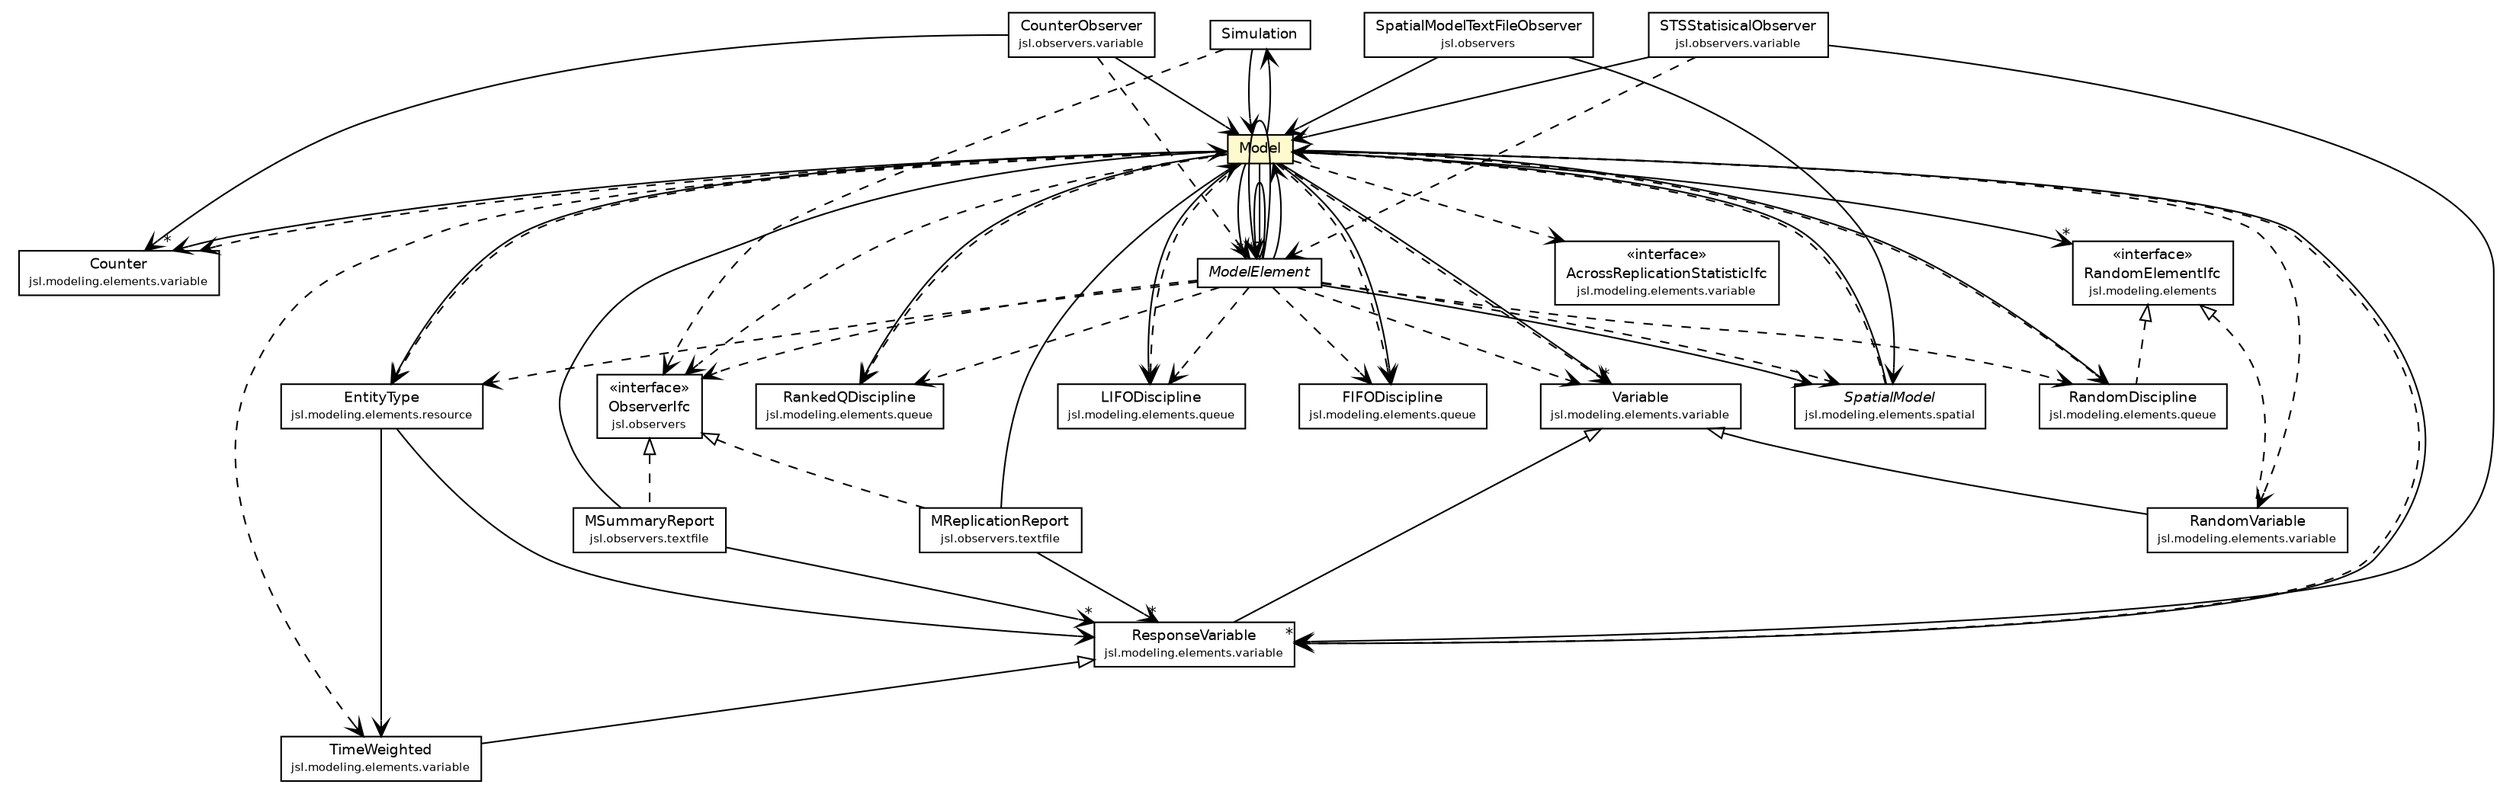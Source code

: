 #!/usr/local/bin/dot
#
# Class diagram 
# Generated by UMLGraph version 5.4 (http://www.umlgraph.org/)
#

digraph G {
	edge [fontname="Helvetica",fontsize=10,labelfontname="Helvetica",labelfontsize=10];
	node [fontname="Helvetica",fontsize=10,shape=plaintext];
	nodesep=0.25;
	ranksep=0.5;
	// jsl.modeling.Simulation
	c114297 [label=<<table title="jsl.modeling.Simulation" border="0" cellborder="1" cellspacing="0" cellpadding="2" port="p" href="./Simulation.html">
		<tr><td><table border="0" cellspacing="0" cellpadding="1">
<tr><td align="center" balign="center"> Simulation </td></tr>
		</table></td></tr>
		</table>>, URL="./Simulation.html", fontname="Helvetica", fontcolor="black", fontsize=9.0];
	// jsl.modeling.ModelElement
	c114304 [label=<<table title="jsl.modeling.ModelElement" border="0" cellborder="1" cellspacing="0" cellpadding="2" port="p" href="./ModelElement.html">
		<tr><td><table border="0" cellspacing="0" cellpadding="1">
<tr><td align="center" balign="center"><font face="Helvetica-Oblique"> ModelElement </font></td></tr>
		</table></td></tr>
		</table>>, URL="./ModelElement.html", fontname="Helvetica", fontcolor="black", fontsize=9.0];
	// jsl.modeling.Model
	c114307 [label=<<table title="jsl.modeling.Model" border="0" cellborder="1" cellspacing="0" cellpadding="2" port="p" bgcolor="lemonChiffon" href="./Model.html">
		<tr><td><table border="0" cellspacing="0" cellpadding="1">
<tr><td align="center" balign="center"> Model </td></tr>
		</table></td></tr>
		</table>>, URL="./Model.html", fontname="Helvetica", fontcolor="black", fontsize=9.0];
	// jsl.modeling.elements.RandomElementIfc
	c114330 [label=<<table title="jsl.modeling.elements.RandomElementIfc" border="0" cellborder="1" cellspacing="0" cellpadding="2" port="p" href="./elements/RandomElementIfc.html">
		<tr><td><table border="0" cellspacing="0" cellpadding="1">
<tr><td align="center" balign="center"> &#171;interface&#187; </td></tr>
<tr><td align="center" balign="center"> RandomElementIfc </td></tr>
<tr><td align="center" balign="center"><font point-size="7.0"> jsl.modeling.elements </font></td></tr>
		</table></td></tr>
		</table>>, URL="./elements/RandomElementIfc.html", fontname="Helvetica", fontcolor="black", fontsize=9.0];
	// jsl.modeling.elements.queue.RankedQDiscipline
	c114375 [label=<<table title="jsl.modeling.elements.queue.RankedQDiscipline" border="0" cellborder="1" cellspacing="0" cellpadding="2" port="p" href="./elements/queue/RankedQDiscipline.html">
		<tr><td><table border="0" cellspacing="0" cellpadding="1">
<tr><td align="center" balign="center"> RankedQDiscipline </td></tr>
<tr><td align="center" balign="center"><font point-size="7.0"> jsl.modeling.elements.queue </font></td></tr>
		</table></td></tr>
		</table>>, URL="./elements/queue/RankedQDiscipline.html", fontname="Helvetica", fontcolor="black", fontsize=9.0];
	// jsl.modeling.elements.queue.RandomDiscipline
	c114376 [label=<<table title="jsl.modeling.elements.queue.RandomDiscipline" border="0" cellborder="1" cellspacing="0" cellpadding="2" port="p" href="./elements/queue/RandomDiscipline.html">
		<tr><td><table border="0" cellspacing="0" cellpadding="1">
<tr><td align="center" balign="center"> RandomDiscipline </td></tr>
<tr><td align="center" balign="center"><font point-size="7.0"> jsl.modeling.elements.queue </font></td></tr>
		</table></td></tr>
		</table>>, URL="./elements/queue/RandomDiscipline.html", fontname="Helvetica", fontcolor="black", fontsize=9.0];
	// jsl.modeling.elements.queue.LIFODiscipline
	c114384 [label=<<table title="jsl.modeling.elements.queue.LIFODiscipline" border="0" cellborder="1" cellspacing="0" cellpadding="2" port="p" href="./elements/queue/LIFODiscipline.html">
		<tr><td><table border="0" cellspacing="0" cellpadding="1">
<tr><td align="center" balign="center"> LIFODiscipline </td></tr>
<tr><td align="center" balign="center"><font point-size="7.0"> jsl.modeling.elements.queue </font></td></tr>
		</table></td></tr>
		</table>>, URL="./elements/queue/LIFODiscipline.html", fontname="Helvetica", fontcolor="black", fontsize=9.0];
	// jsl.modeling.elements.queue.FIFODiscipline
	c114385 [label=<<table title="jsl.modeling.elements.queue.FIFODiscipline" border="0" cellborder="1" cellspacing="0" cellpadding="2" port="p" href="./elements/queue/FIFODiscipline.html">
		<tr><td><table border="0" cellspacing="0" cellpadding="1">
<tr><td align="center" balign="center"> FIFODiscipline </td></tr>
<tr><td align="center" balign="center"><font point-size="7.0"> jsl.modeling.elements.queue </font></td></tr>
		</table></td></tr>
		</table>>, URL="./elements/queue/FIFODiscipline.html", fontname="Helvetica", fontcolor="black", fontsize=9.0];
	// jsl.modeling.elements.resource.EntityType
	c114428 [label=<<table title="jsl.modeling.elements.resource.EntityType" border="0" cellborder="1" cellspacing="0" cellpadding="2" port="p" href="./elements/resource/EntityType.html">
		<tr><td><table border="0" cellspacing="0" cellpadding="1">
<tr><td align="center" balign="center"> EntityType </td></tr>
<tr><td align="center" balign="center"><font point-size="7.0"> jsl.modeling.elements.resource </font></td></tr>
		</table></td></tr>
		</table>>, URL="./elements/resource/EntityType.html", fontname="Helvetica", fontcolor="black", fontsize=9.0];
	// jsl.modeling.elements.spatial.SpatialModel
	c114462 [label=<<table title="jsl.modeling.elements.spatial.SpatialModel" border="0" cellborder="1" cellspacing="0" cellpadding="2" port="p" href="./elements/spatial/SpatialModel.html">
		<tr><td><table border="0" cellspacing="0" cellpadding="1">
<tr><td align="center" balign="center"><font face="Helvetica-Oblique"> SpatialModel </font></td></tr>
<tr><td align="center" balign="center"><font point-size="7.0"> jsl.modeling.elements.spatial </font></td></tr>
		</table></td></tr>
		</table>>, URL="./elements/spatial/SpatialModel.html", fontname="Helvetica", fontcolor="black", fontsize=9.0];
	// jsl.modeling.elements.variable.Variable
	c114514 [label=<<table title="jsl.modeling.elements.variable.Variable" border="0" cellborder="1" cellspacing="0" cellpadding="2" port="p" href="./elements/variable/Variable.html">
		<tr><td><table border="0" cellspacing="0" cellpadding="1">
<tr><td align="center" balign="center"> Variable </td></tr>
<tr><td align="center" balign="center"><font point-size="7.0"> jsl.modeling.elements.variable </font></td></tr>
		</table></td></tr>
		</table>>, URL="./elements/variable/Variable.html", fontname="Helvetica", fontcolor="black", fontsize=9.0];
	// jsl.modeling.elements.variable.TimeWeighted
	c114516 [label=<<table title="jsl.modeling.elements.variable.TimeWeighted" border="0" cellborder="1" cellspacing="0" cellpadding="2" port="p" href="./elements/variable/TimeWeighted.html">
		<tr><td><table border="0" cellspacing="0" cellpadding="1">
<tr><td align="center" balign="center"> TimeWeighted </td></tr>
<tr><td align="center" balign="center"><font point-size="7.0"> jsl.modeling.elements.variable </font></td></tr>
		</table></td></tr>
		</table>>, URL="./elements/variable/TimeWeighted.html", fontname="Helvetica", fontcolor="black", fontsize=9.0];
	// jsl.modeling.elements.variable.ResponseVariable
	c114520 [label=<<table title="jsl.modeling.elements.variable.ResponseVariable" border="0" cellborder="1" cellspacing="0" cellpadding="2" port="p" href="./elements/variable/ResponseVariable.html">
		<tr><td><table border="0" cellspacing="0" cellpadding="1">
<tr><td align="center" balign="center"> ResponseVariable </td></tr>
<tr><td align="center" balign="center"><font point-size="7.0"> jsl.modeling.elements.variable </font></td></tr>
		</table></td></tr>
		</table>>, URL="./elements/variable/ResponseVariable.html", fontname="Helvetica", fontcolor="black", fontsize=9.0];
	// jsl.modeling.elements.variable.RandomVariable
	c114522 [label=<<table title="jsl.modeling.elements.variable.RandomVariable" border="0" cellborder="1" cellspacing="0" cellpadding="2" port="p" href="./elements/variable/RandomVariable.html">
		<tr><td><table border="0" cellspacing="0" cellpadding="1">
<tr><td align="center" balign="center"> RandomVariable </td></tr>
<tr><td align="center" balign="center"><font point-size="7.0"> jsl.modeling.elements.variable </font></td></tr>
		</table></td></tr>
		</table>>, URL="./elements/variable/RandomVariable.html", fontname="Helvetica", fontcolor="black", fontsize=9.0];
	// jsl.modeling.elements.variable.Counter
	c114532 [label=<<table title="jsl.modeling.elements.variable.Counter" border="0" cellborder="1" cellspacing="0" cellpadding="2" port="p" href="./elements/variable/Counter.html">
		<tr><td><table border="0" cellspacing="0" cellpadding="1">
<tr><td align="center" balign="center"> Counter </td></tr>
<tr><td align="center" balign="center"><font point-size="7.0"> jsl.modeling.elements.variable </font></td></tr>
		</table></td></tr>
		</table>>, URL="./elements/variable/Counter.html", fontname="Helvetica", fontcolor="black", fontsize=9.0];
	// jsl.modeling.elements.variable.AcrossReplicationStatisticIfc
	c114541 [label=<<table title="jsl.modeling.elements.variable.AcrossReplicationStatisticIfc" border="0" cellborder="1" cellspacing="0" cellpadding="2" port="p" href="./elements/variable/AcrossReplicationStatisticIfc.html">
		<tr><td><table border="0" cellspacing="0" cellpadding="1">
<tr><td align="center" balign="center"> &#171;interface&#187; </td></tr>
<tr><td align="center" balign="center"> AcrossReplicationStatisticIfc </td></tr>
<tr><td align="center" balign="center"><font point-size="7.0"> jsl.modeling.elements.variable </font></td></tr>
		</table></td></tr>
		</table>>, URL="./elements/variable/AcrossReplicationStatisticIfc.html", fontname="Helvetica", fontcolor="black", fontsize=9.0];
	// jsl.observers.SpatialModelTextFileObserver
	c114557 [label=<<table title="jsl.observers.SpatialModelTextFileObserver" border="0" cellborder="1" cellspacing="0" cellpadding="2" port="p" href="../observers/SpatialModelTextFileObserver.html">
		<tr><td><table border="0" cellspacing="0" cellpadding="1">
<tr><td align="center" balign="center"> SpatialModelTextFileObserver </td></tr>
<tr><td align="center" balign="center"><font point-size="7.0"> jsl.observers </font></td></tr>
		</table></td></tr>
		</table>>, URL="../observers/SpatialModelTextFileObserver.html", fontname="Helvetica", fontcolor="black", fontsize=9.0];
	// jsl.observers.ObserverIfc
	c114559 [label=<<table title="jsl.observers.ObserverIfc" border="0" cellborder="1" cellspacing="0" cellpadding="2" port="p" href="../observers/ObserverIfc.html">
		<tr><td><table border="0" cellspacing="0" cellpadding="1">
<tr><td align="center" balign="center"> &#171;interface&#187; </td></tr>
<tr><td align="center" balign="center"> ObserverIfc </td></tr>
<tr><td align="center" balign="center"><font point-size="7.0"> jsl.observers </font></td></tr>
		</table></td></tr>
		</table>>, URL="../observers/ObserverIfc.html", fontname="Helvetica", fontcolor="black", fontsize=9.0];
	// jsl.observers.textfile.MSummaryReport
	c114574 [label=<<table title="jsl.observers.textfile.MSummaryReport" border="0" cellborder="1" cellspacing="0" cellpadding="2" port="p" href="../observers/textfile/MSummaryReport.html">
		<tr><td><table border="0" cellspacing="0" cellpadding="1">
<tr><td align="center" balign="center"> MSummaryReport </td></tr>
<tr><td align="center" balign="center"><font point-size="7.0"> jsl.observers.textfile </font></td></tr>
		</table></td></tr>
		</table>>, URL="../observers/textfile/MSummaryReport.html", fontname="Helvetica", fontcolor="black", fontsize=9.0];
	// jsl.observers.textfile.MReplicationReport
	c114575 [label=<<table title="jsl.observers.textfile.MReplicationReport" border="0" cellborder="1" cellspacing="0" cellpadding="2" port="p" href="../observers/textfile/MReplicationReport.html">
		<tr><td><table border="0" cellspacing="0" cellpadding="1">
<tr><td align="center" balign="center"> MReplicationReport </td></tr>
<tr><td align="center" balign="center"><font point-size="7.0"> jsl.observers.textfile </font></td></tr>
		</table></td></tr>
		</table>>, URL="../observers/textfile/MReplicationReport.html", fontname="Helvetica", fontcolor="black", fontsize=9.0];
	// jsl.observers.variable.STSStatisicalObserver
	c114582 [label=<<table title="jsl.observers.variable.STSStatisicalObserver" border="0" cellborder="1" cellspacing="0" cellpadding="2" port="p" href="../observers/variable/STSStatisicalObserver.html">
		<tr><td><table border="0" cellspacing="0" cellpadding="1">
<tr><td align="center" balign="center"> STSStatisicalObserver </td></tr>
<tr><td align="center" balign="center"><font point-size="7.0"> jsl.observers.variable </font></td></tr>
		</table></td></tr>
		</table>>, URL="../observers/variable/STSStatisicalObserver.html", fontname="Helvetica", fontcolor="black", fontsize=9.0];
	// jsl.observers.variable.CounterObserver
	c114583 [label=<<table title="jsl.observers.variable.CounterObserver" border="0" cellborder="1" cellspacing="0" cellpadding="2" port="p" href="../observers/variable/CounterObserver.html">
		<tr><td><table border="0" cellspacing="0" cellpadding="1">
<tr><td align="center" balign="center"> CounterObserver </td></tr>
<tr><td align="center" balign="center"><font point-size="7.0"> jsl.observers.variable </font></td></tr>
		</table></td></tr>
		</table>>, URL="../observers/variable/CounterObserver.html", fontname="Helvetica", fontcolor="black", fontsize=9.0];
	//jsl.modeling.Model extends jsl.modeling.ModelElement
	c114304:p -> c114307:p [dir=back,arrowtail=empty];
	//jsl.modeling.elements.queue.RandomDiscipline implements jsl.modeling.elements.RandomElementIfc
	c114330:p -> c114376:p [dir=back,arrowtail=empty,style=dashed];
	//jsl.modeling.elements.variable.TimeWeighted extends jsl.modeling.elements.variable.ResponseVariable
	c114520:p -> c114516:p [dir=back,arrowtail=empty];
	//jsl.modeling.elements.variable.ResponseVariable extends jsl.modeling.elements.variable.Variable
	c114514:p -> c114520:p [dir=back,arrowtail=empty];
	//jsl.modeling.elements.variable.RandomVariable extends jsl.modeling.elements.variable.Variable
	c114514:p -> c114522:p [dir=back,arrowtail=empty];
	//jsl.modeling.elements.variable.RandomVariable implements jsl.modeling.elements.RandomElementIfc
	c114330:p -> c114522:p [dir=back,arrowtail=empty,style=dashed];
	//jsl.observers.textfile.MSummaryReport implements jsl.observers.ObserverIfc
	c114559:p -> c114574:p [dir=back,arrowtail=empty,style=dashed];
	//jsl.observers.textfile.MReplicationReport implements jsl.observers.ObserverIfc
	c114559:p -> c114575:p [dir=back,arrowtail=empty,style=dashed];
	// jsl.modeling.Simulation NAVASSOC jsl.modeling.Model
	c114297:p -> c114307:p [taillabel="", label="", headlabel="", fontname="Helvetica", fontcolor="black", fontsize=10.0, color="black", arrowhead=open];
	// jsl.modeling.ModelElement NAVASSOC jsl.modeling.elements.spatial.SpatialModel
	c114304:p -> c114462:p [taillabel="", label="", headlabel="", fontname="Helvetica", fontcolor="black", fontsize=10.0, color="black", arrowhead=open];
	// jsl.modeling.ModelElement NAVASSOC jsl.modeling.Model
	c114304:p -> c114307:p [taillabel="", label="", headlabel="", fontname="Helvetica", fontcolor="black", fontsize=10.0, color="black", arrowhead=open];
	// jsl.modeling.ModelElement NAVASSOC jsl.modeling.ModelElement
	c114304:p -> c114304:p [taillabel="", label="", headlabel="*", fontname="Helvetica", fontcolor="black", fontsize=10.0, color="black", arrowhead=open];
	// jsl.modeling.ModelElement NAVASSOC jsl.modeling.ModelElement
	c114304:p -> c114304:p [taillabel="", label="", headlabel="", fontname="Helvetica", fontcolor="black", fontsize=10.0, color="black", arrowhead=open];
	// jsl.modeling.Model NAVASSOC jsl.modeling.elements.variable.ResponseVariable
	c114307:p -> c114520:p [taillabel="", label="", headlabel="*", fontname="Helvetica", fontcolor="black", fontsize=10.0, color="black", arrowhead=open];
	// jsl.modeling.Model NAVASSOC jsl.modeling.elements.variable.Counter
	c114307:p -> c114532:p [taillabel="", label="", headlabel="*", fontname="Helvetica", fontcolor="black", fontsize=10.0, color="black", arrowhead=open];
	// jsl.modeling.Model NAVASSOC jsl.modeling.elements.variable.Variable
	c114307:p -> c114514:p [taillabel="", label="", headlabel="*", fontname="Helvetica", fontcolor="black", fontsize=10.0, color="black", arrowhead=open];
	// jsl.modeling.Model NAVASSOC jsl.modeling.elements.RandomElementIfc
	c114307:p -> c114330:p [taillabel="", label="", headlabel="*", fontname="Helvetica", fontcolor="black", fontsize=10.0, color="black", arrowhead=open];
	// jsl.modeling.Model NAVASSOC jsl.modeling.ModelElement
	c114307:p -> c114304:p [taillabel="", label="", headlabel="*", fontname="Helvetica", fontcolor="black", fontsize=10.0, color="black", arrowhead=open];
	// jsl.modeling.Model NAVASSOC jsl.modeling.Simulation
	c114307:p -> c114297:p [taillabel="", label="", headlabel="", fontname="Helvetica", fontcolor="black", fontsize=10.0, color="black", arrowhead=open];
	// jsl.modeling.Model NAVASSOC jsl.modeling.elements.resource.EntityType
	c114307:p -> c114428:p [taillabel="", label="", headlabel="", fontname="Helvetica", fontcolor="black", fontsize=10.0, color="black", arrowhead=open];
	// jsl.modeling.Model NAVASSOC jsl.modeling.elements.queue.FIFODiscipline
	c114307:p -> c114385:p [taillabel="", label="", headlabel="", fontname="Helvetica", fontcolor="black", fontsize=10.0, color="black", arrowhead=open];
	// jsl.modeling.Model NAVASSOC jsl.modeling.elements.queue.LIFODiscipline
	c114307:p -> c114384:p [taillabel="", label="", headlabel="", fontname="Helvetica", fontcolor="black", fontsize=10.0, color="black", arrowhead=open];
	// jsl.modeling.Model NAVASSOC jsl.modeling.elements.queue.RandomDiscipline
	c114307:p -> c114376:p [taillabel="", label="", headlabel="", fontname="Helvetica", fontcolor="black", fontsize=10.0, color="black", arrowhead=open];
	// jsl.modeling.Model NAVASSOC jsl.modeling.elements.queue.RankedQDiscipline
	c114307:p -> c114375:p [taillabel="", label="", headlabel="", fontname="Helvetica", fontcolor="black", fontsize=10.0, color="black", arrowhead=open];
	// jsl.modeling.elements.resource.EntityType NAVASSOC jsl.modeling.elements.variable.ResponseVariable
	c114428:p -> c114520:p [taillabel="", label="", headlabel="", fontname="Helvetica", fontcolor="black", fontsize=10.0, color="black", arrowhead=open];
	// jsl.modeling.elements.resource.EntityType NAVASSOC jsl.modeling.elements.variable.TimeWeighted
	c114428:p -> c114516:p [taillabel="", label="", headlabel="", fontname="Helvetica", fontcolor="black", fontsize=10.0, color="black", arrowhead=open];
	// jsl.modeling.elements.spatial.SpatialModel NAVASSOC jsl.modeling.Model
	c114462:p -> c114307:p [taillabel="", label="", headlabel="", fontname="Helvetica", fontcolor="black", fontsize=10.0, color="black", arrowhead=open];
	// jsl.observers.SpatialModelTextFileObserver NAVASSOC jsl.modeling.Model
	c114557:p -> c114307:p [taillabel="", label="", headlabel="", fontname="Helvetica", fontcolor="black", fontsize=10.0, color="black", arrowhead=open];
	// jsl.observers.SpatialModelTextFileObserver NAVASSOC jsl.modeling.elements.spatial.SpatialModel
	c114557:p -> c114462:p [taillabel="", label="", headlabel="", fontname="Helvetica", fontcolor="black", fontsize=10.0, color="black", arrowhead=open];
	// jsl.observers.textfile.MSummaryReport NAVASSOC jsl.modeling.elements.variable.ResponseVariable
	c114574:p -> c114520:p [taillabel="", label="", headlabel="*", fontname="Helvetica", fontcolor="black", fontsize=10.0, color="black", arrowhead=open];
	// jsl.observers.textfile.MSummaryReport NAVASSOC jsl.modeling.Model
	c114574:p -> c114307:p [taillabel="", label="", headlabel="", fontname="Helvetica", fontcolor="black", fontsize=10.0, color="black", arrowhead=open];
	// jsl.observers.textfile.MReplicationReport NAVASSOC jsl.modeling.elements.variable.ResponseVariable
	c114575:p -> c114520:p [taillabel="", label="", headlabel="*", fontname="Helvetica", fontcolor="black", fontsize=10.0, color="black", arrowhead=open];
	// jsl.observers.textfile.MReplicationReport NAVASSOC jsl.modeling.Model
	c114575:p -> c114307:p [taillabel="", label="", headlabel="", fontname="Helvetica", fontcolor="black", fontsize=10.0, color="black", arrowhead=open];
	// jsl.observers.variable.STSStatisicalObserver NAVASSOC jsl.modeling.elements.variable.ResponseVariable
	c114582:p -> c114520:p [taillabel="", label="", headlabel="", fontname="Helvetica", fontcolor="black", fontsize=10.0, color="black", arrowhead=open];
	// jsl.observers.variable.STSStatisicalObserver NAVASSOC jsl.modeling.Model
	c114582:p -> c114307:p [taillabel="", label="", headlabel="", fontname="Helvetica", fontcolor="black", fontsize=10.0, color="black", arrowhead=open];
	// jsl.observers.variable.CounterObserver NAVASSOC jsl.modeling.elements.variable.Counter
	c114583:p -> c114532:p [taillabel="", label="", headlabel="", fontname="Helvetica", fontcolor="black", fontsize=10.0, color="black", arrowhead=open];
	// jsl.observers.variable.CounterObserver NAVASSOC jsl.modeling.Model
	c114583:p -> c114307:p [taillabel="", label="", headlabel="", fontname="Helvetica", fontcolor="black", fontsize=10.0, color="black", arrowhead=open];
	// jsl.modeling.Simulation DEPEND jsl.observers.ObserverIfc
	c114297:p -> c114559:p [taillabel="", label="", headlabel="", fontname="Helvetica", fontcolor="black", fontsize=10.0, color="black", arrowhead=open, style=dashed];
	// jsl.modeling.ModelElement DEPEND jsl.modeling.elements.queue.FIFODiscipline
	c114304:p -> c114385:p [taillabel="", label="", headlabel="", fontname="Helvetica", fontcolor="black", fontsize=10.0, color="black", arrowhead=open, style=dashed];
	// jsl.modeling.ModelElement DEPEND jsl.modeling.elements.spatial.SpatialModel
	c114304:p -> c114462:p [taillabel="", label="", headlabel="", fontname="Helvetica", fontcolor="black", fontsize=10.0, color="black", arrowhead=open, style=dashed];
	// jsl.modeling.ModelElement DEPEND jsl.modeling.elements.resource.EntityType
	c114304:p -> c114428:p [taillabel="", label="", headlabel="", fontname="Helvetica", fontcolor="black", fontsize=10.0, color="black", arrowhead=open, style=dashed];
	// jsl.modeling.ModelElement DEPEND jsl.modeling.elements.queue.LIFODiscipline
	c114304:p -> c114384:p [taillabel="", label="", headlabel="", fontname="Helvetica", fontcolor="black", fontsize=10.0, color="black", arrowhead=open, style=dashed];
	// jsl.modeling.ModelElement DEPEND jsl.modeling.elements.queue.RankedQDiscipline
	c114304:p -> c114375:p [taillabel="", label="", headlabel="", fontname="Helvetica", fontcolor="black", fontsize=10.0, color="black", arrowhead=open, style=dashed];
	// jsl.modeling.ModelElement DEPEND jsl.observers.ObserverIfc
	c114304:p -> c114559:p [taillabel="", label="", headlabel="", fontname="Helvetica", fontcolor="black", fontsize=10.0, color="black", arrowhead=open, style=dashed];
	// jsl.modeling.ModelElement DEPEND jsl.modeling.elements.queue.RandomDiscipline
	c114304:p -> c114376:p [taillabel="", label="", headlabel="", fontname="Helvetica", fontcolor="black", fontsize=10.0, color="black", arrowhead=open, style=dashed];
	// jsl.modeling.ModelElement DEPEND jsl.modeling.elements.variable.Variable
	c114304:p -> c114514:p [taillabel="", label="", headlabel="", fontname="Helvetica", fontcolor="black", fontsize=10.0, color="black", arrowhead=open, style=dashed];
	// jsl.modeling.Model DEPEND jsl.modeling.elements.queue.FIFODiscipline
	c114307:p -> c114385:p [taillabel="", label="", headlabel="", fontname="Helvetica", fontcolor="black", fontsize=10.0, color="black", arrowhead=open, style=dashed];
	// jsl.modeling.Model DEPEND jsl.modeling.elements.variable.TimeWeighted
	c114307:p -> c114516:p [taillabel="", label="", headlabel="", fontname="Helvetica", fontcolor="black", fontsize=10.0, color="black", arrowhead=open, style=dashed];
	// jsl.modeling.Model DEPEND jsl.modeling.elements.resource.EntityType
	c114307:p -> c114428:p [taillabel="", label="", headlabel="", fontname="Helvetica", fontcolor="black", fontsize=10.0, color="black", arrowhead=open, style=dashed];
	// jsl.modeling.Model DEPEND jsl.modeling.elements.queue.LIFODiscipline
	c114307:p -> c114384:p [taillabel="", label="", headlabel="", fontname="Helvetica", fontcolor="black", fontsize=10.0, color="black", arrowhead=open, style=dashed];
	// jsl.modeling.Model DEPEND jsl.modeling.elements.variable.AcrossReplicationStatisticIfc
	c114307:p -> c114541:p [taillabel="", label="", headlabel="", fontname="Helvetica", fontcolor="black", fontsize=10.0, color="black", arrowhead=open, style=dashed];
	// jsl.modeling.Model DEPEND jsl.modeling.elements.queue.RankedQDiscipline
	c114307:p -> c114375:p [taillabel="", label="", headlabel="", fontname="Helvetica", fontcolor="black", fontsize=10.0, color="black", arrowhead=open, style=dashed];
	// jsl.modeling.Model DEPEND jsl.observers.ObserverIfc
	c114307:p -> c114559:p [taillabel="", label="", headlabel="", fontname="Helvetica", fontcolor="black", fontsize=10.0, color="black", arrowhead=open, style=dashed];
	// jsl.modeling.Model DEPEND jsl.modeling.elements.variable.Counter
	c114307:p -> c114532:p [taillabel="", label="", headlabel="", fontname="Helvetica", fontcolor="black", fontsize=10.0, color="black", arrowhead=open, style=dashed];
	// jsl.modeling.Model DEPEND jsl.modeling.elements.variable.RandomVariable
	c114307:p -> c114522:p [taillabel="", label="", headlabel="", fontname="Helvetica", fontcolor="black", fontsize=10.0, color="black", arrowhead=open, style=dashed];
	// jsl.modeling.Model DEPEND jsl.modeling.elements.variable.ResponseVariable
	c114307:p -> c114520:p [taillabel="", label="", headlabel="", fontname="Helvetica", fontcolor="black", fontsize=10.0, color="black", arrowhead=open, style=dashed];
	// jsl.modeling.Model DEPEND jsl.modeling.elements.queue.RandomDiscipline
	c114307:p -> c114376:p [taillabel="", label="", headlabel="", fontname="Helvetica", fontcolor="black", fontsize=10.0, color="black", arrowhead=open, style=dashed];
	// jsl.modeling.Model DEPEND jsl.modeling.elements.variable.Variable
	c114307:p -> c114514:p [taillabel="", label="", headlabel="", fontname="Helvetica", fontcolor="black", fontsize=10.0, color="black", arrowhead=open, style=dashed];
	// jsl.modeling.elements.spatial.SpatialModel DEPEND jsl.modeling.Model
	c114462:p -> c114307:p [taillabel="", label="", headlabel="", fontname="Helvetica", fontcolor="black", fontsize=10.0, color="black", arrowhead=open, style=dashed];
	// jsl.observers.variable.STSStatisicalObserver DEPEND jsl.modeling.ModelElement
	c114582:p -> c114304:p [taillabel="", label="", headlabel="", fontname="Helvetica", fontcolor="black", fontsize=10.0, color="black", arrowhead=open, style=dashed];
	// jsl.observers.variable.CounterObserver DEPEND jsl.modeling.ModelElement
	c114583:p -> c114304:p [taillabel="", label="", headlabel="", fontname="Helvetica", fontcolor="black", fontsize=10.0, color="black", arrowhead=open, style=dashed];
}

